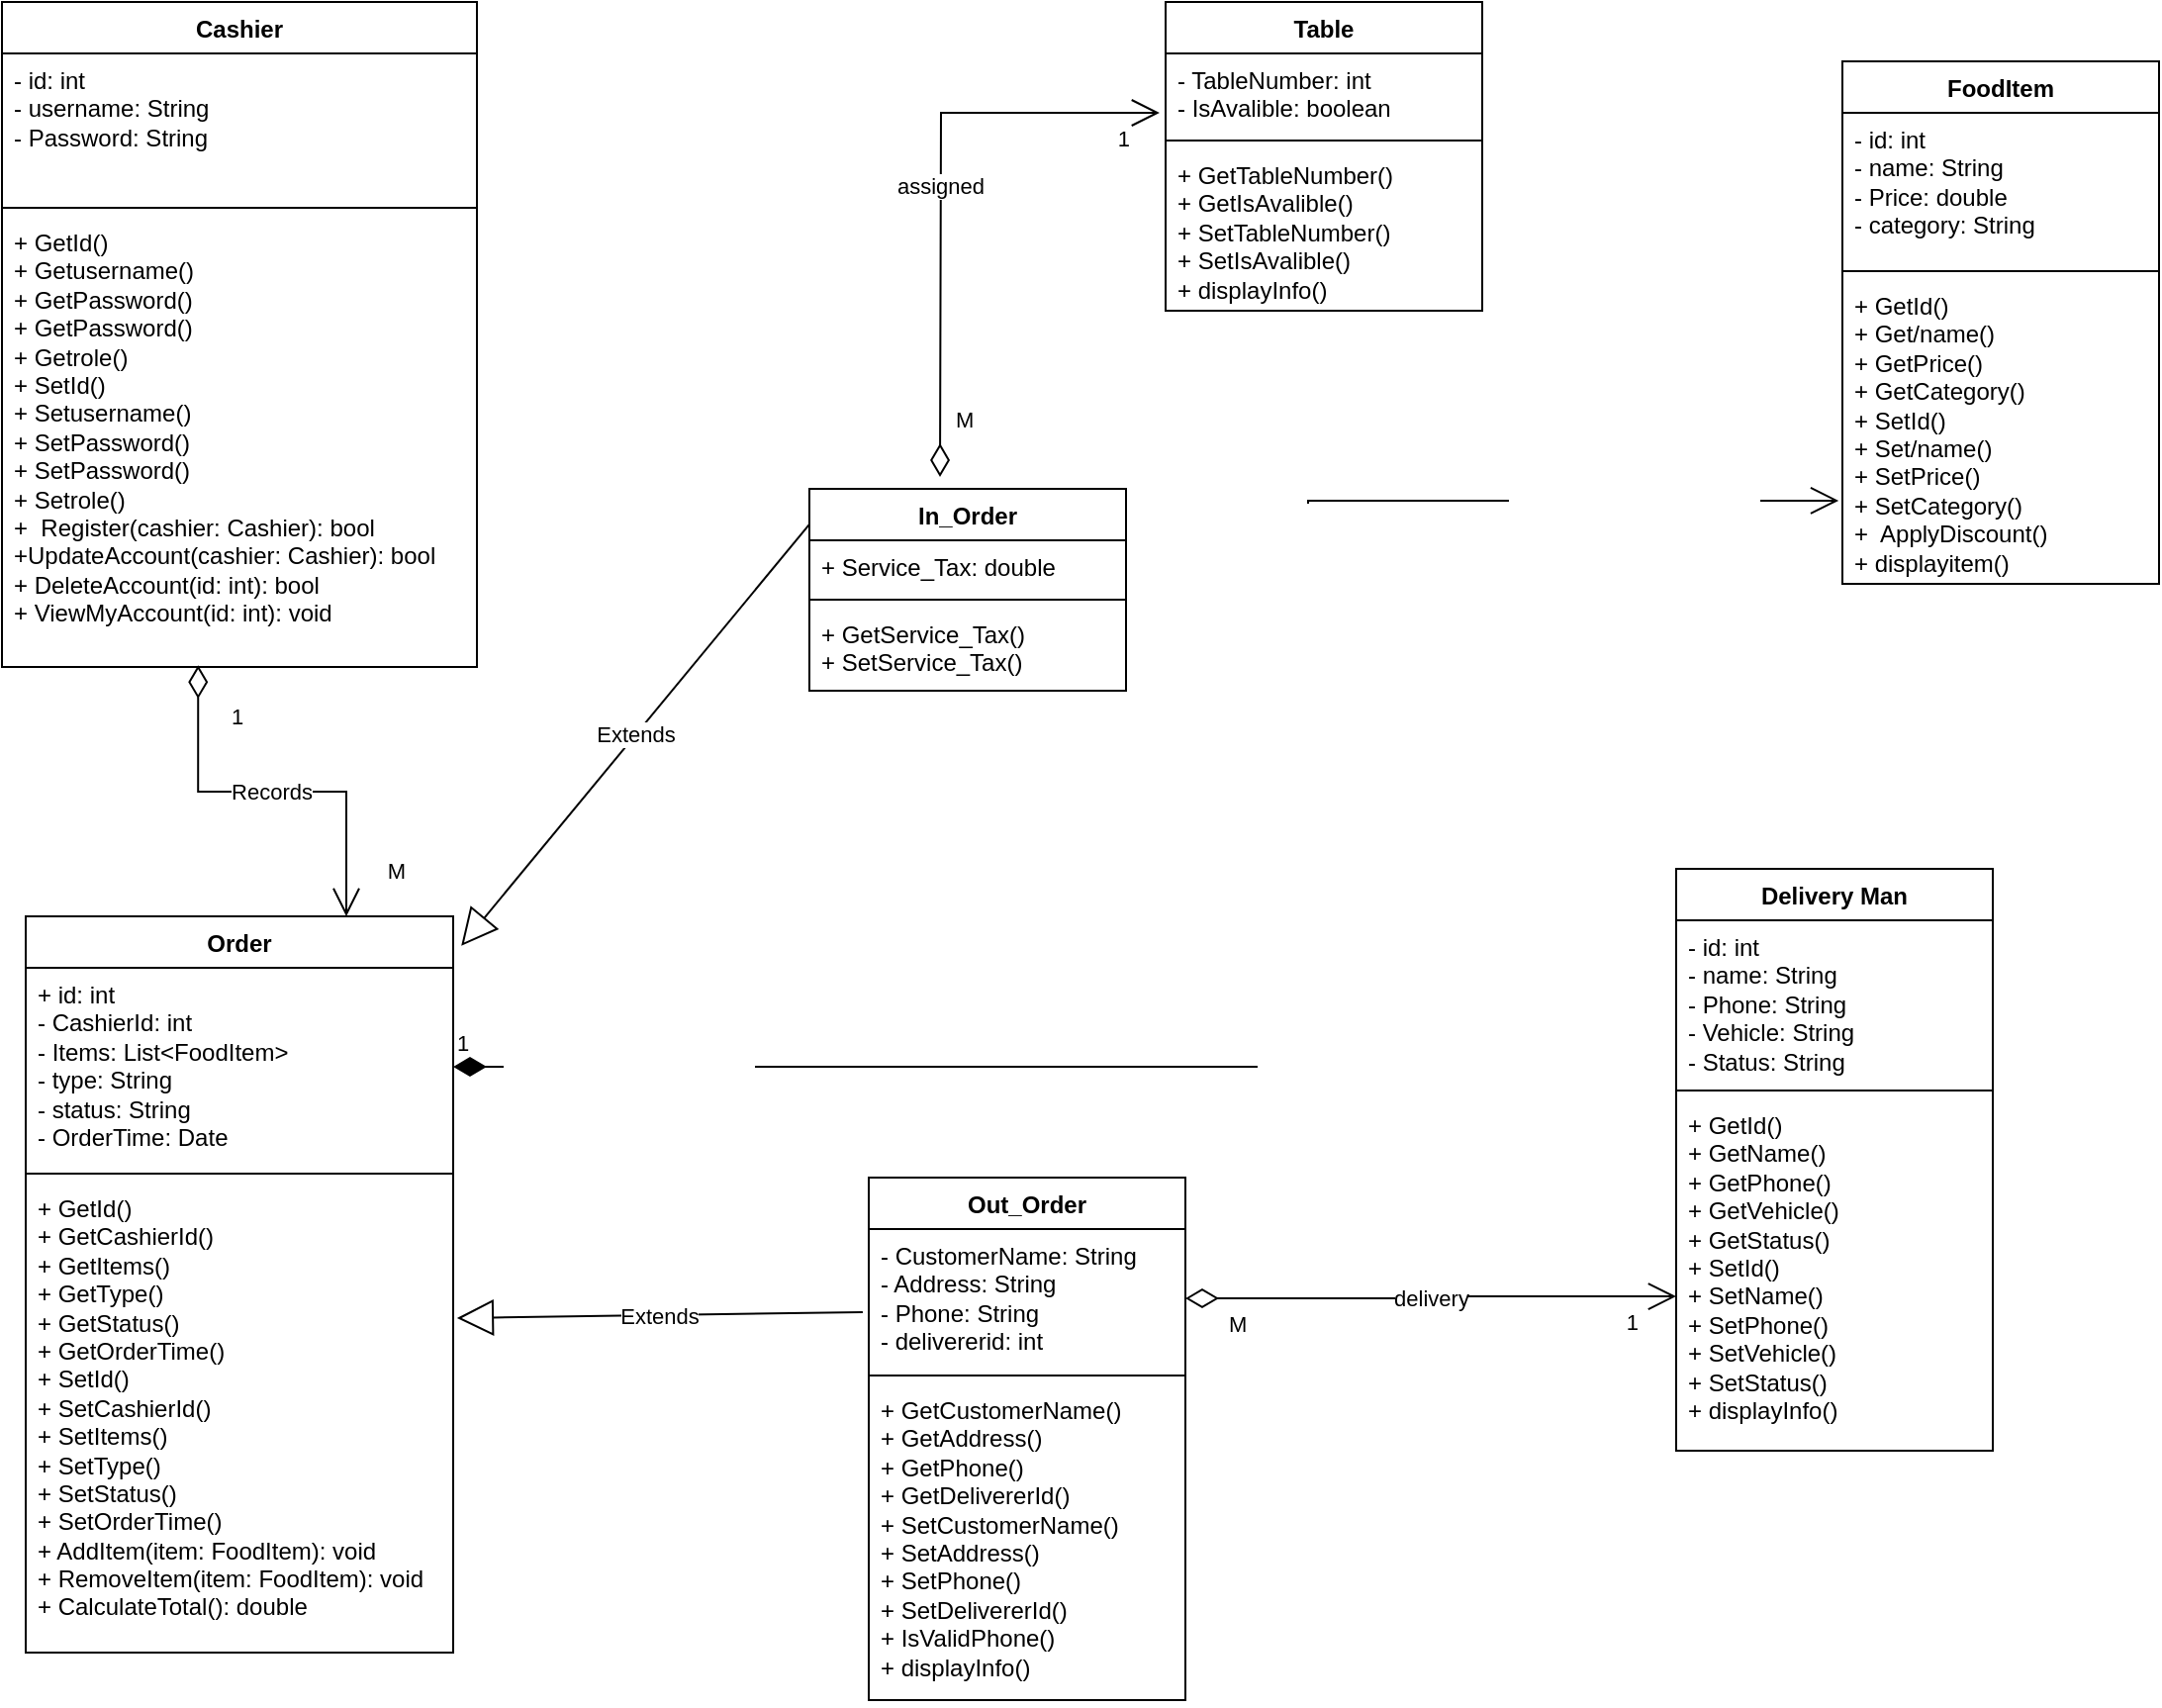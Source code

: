 <mxfile version="22.1.2" type="device">
  <diagram name="Page-1" id="M6A814TzNZhb9Hvma9BZ">
    <mxGraphModel dx="2618" dy="2593" grid="1" gridSize="6" guides="1" tooltips="1" connect="1" arrows="1" fold="1" page="1" pageScale="1" pageWidth="1200" pageHeight="1920" math="0" shadow="0">
      <root>
        <mxCell id="0" />
        <mxCell id="1" parent="0" />
        <mxCell id="RyPP2ot8q_JItX_U_d-H-1" value="Cashier" style="swimlane;fontStyle=1;align=center;verticalAlign=top;childLayout=stackLayout;horizontal=1;startSize=26;horizontalStack=0;resizeParent=1;resizeParentMax=0;resizeLast=0;collapsible=1;marginBottom=0;whiteSpace=wrap;html=1;" parent="1" vertex="1">
          <mxGeometry x="-180" y="-1896" width="240" height="336" as="geometry" />
        </mxCell>
        <mxCell id="RyPP2ot8q_JItX_U_d-H-2" value="- id: int&lt;div&gt;- username: String&lt;/div&gt;&lt;div&gt;- Password: String&lt;/div&gt;" style="text;strokeColor=none;fillColor=none;align=left;verticalAlign=top;spacingLeft=4;spacingRight=4;overflow=hidden;rotatable=0;points=[[0,0.5],[1,0.5]];portConstraint=eastwest;whiteSpace=wrap;html=1;" parent="RyPP2ot8q_JItX_U_d-H-1" vertex="1">
          <mxGeometry y="26" width="240" height="74" as="geometry" />
        </mxCell>
        <mxCell id="RyPP2ot8q_JItX_U_d-H-3" value="" style="line;strokeWidth=1;fillColor=none;align=left;verticalAlign=middle;spacingTop=-1;spacingLeft=3;spacingRight=3;rotatable=0;labelPosition=right;points=[];portConstraint=eastwest;strokeColor=inherit;" parent="RyPP2ot8q_JItX_U_d-H-1" vertex="1">
          <mxGeometry y="100" width="240" height="8" as="geometry" />
        </mxCell>
        <mxCell id="RyPP2ot8q_JItX_U_d-H-4" value="+ GetId()&lt;div&gt;+ Getusername()&lt;/div&gt;&lt;div&gt;+ GetPassword()&lt;/div&gt;&lt;div&gt;+ GetPassword()&lt;/div&gt;&lt;div&gt;+ Getrole()&lt;/div&gt;&lt;div&gt;+&lt;span style=&quot;background-color: transparent; color: light-dark(rgb(0, 0, 0), rgb(255, 255, 255));&quot;&gt;&amp;nbsp;SetId()&lt;/span&gt;&lt;/div&gt;&lt;div&gt;+ Setusername()&lt;/div&gt;&lt;div&gt;+ SetPassword()&lt;/div&gt;&lt;div&gt;+ SetPassword()&lt;/div&gt;&lt;div&gt;+ Setrole()&lt;/div&gt;&lt;div&gt;+&amp;nbsp; Register(cashier: Cashier): bool&lt;/div&gt;&lt;div&gt;+UpdateAccount(cashier: Cashier): bool&lt;/div&gt;&lt;div&gt;+ DeleteAccount(id: int): bool&lt;/div&gt;&lt;div&gt;+ ViewMyAccount(id: int): void&lt;/div&gt;" style="text;strokeColor=none;fillColor=none;align=left;verticalAlign=top;spacingLeft=4;spacingRight=4;overflow=hidden;rotatable=0;points=[[0,0.5],[1,0.5]];portConstraint=eastwest;whiteSpace=wrap;html=1;" parent="RyPP2ot8q_JItX_U_d-H-1" vertex="1">
          <mxGeometry y="108" width="240" height="228" as="geometry" />
        </mxCell>
        <mxCell id="RyPP2ot8q_JItX_U_d-H-13" value="In_Order" style="swimlane;fontStyle=1;align=center;verticalAlign=top;childLayout=stackLayout;horizontal=1;startSize=26;horizontalStack=0;resizeParent=1;resizeParentMax=0;resizeLast=0;collapsible=1;marginBottom=0;whiteSpace=wrap;html=1;" parent="1" vertex="1">
          <mxGeometry x="228" y="-1650" width="160" height="102" as="geometry" />
        </mxCell>
        <mxCell id="RyPP2ot8q_JItX_U_d-H-14" value="+ Service_Tax: double" style="text;strokeColor=none;fillColor=none;align=left;verticalAlign=top;spacingLeft=4;spacingRight=4;overflow=hidden;rotatable=0;points=[[0,0.5],[1,0.5]];portConstraint=eastwest;whiteSpace=wrap;html=1;" parent="RyPP2ot8q_JItX_U_d-H-13" vertex="1">
          <mxGeometry y="26" width="160" height="26" as="geometry" />
        </mxCell>
        <mxCell id="RyPP2ot8q_JItX_U_d-H-15" value="" style="line;strokeWidth=1;fillColor=none;align=left;verticalAlign=middle;spacingTop=-1;spacingLeft=3;spacingRight=3;rotatable=0;labelPosition=right;points=[];portConstraint=eastwest;strokeColor=inherit;" parent="RyPP2ot8q_JItX_U_d-H-13" vertex="1">
          <mxGeometry y="52" width="160" height="8" as="geometry" />
        </mxCell>
        <mxCell id="RyPP2ot8q_JItX_U_d-H-16" value="+ GetService_Tax()&lt;div&gt;+ SetService_Tax()&lt;/div&gt;" style="text;strokeColor=none;fillColor=none;align=left;verticalAlign=top;spacingLeft=4;spacingRight=4;overflow=hidden;rotatable=0;points=[[0,0.5],[1,0.5]];portConstraint=eastwest;whiteSpace=wrap;html=1;" parent="RyPP2ot8q_JItX_U_d-H-13" vertex="1">
          <mxGeometry y="60" width="160" height="42" as="geometry" />
        </mxCell>
        <mxCell id="RyPP2ot8q_JItX_U_d-H-17" value="Table" style="swimlane;fontStyle=1;align=center;verticalAlign=top;childLayout=stackLayout;horizontal=1;startSize=26;horizontalStack=0;resizeParent=1;resizeParentMax=0;resizeLast=0;collapsible=1;marginBottom=0;whiteSpace=wrap;html=1;" parent="1" vertex="1">
          <mxGeometry x="408" y="-1896" width="160" height="156" as="geometry" />
        </mxCell>
        <mxCell id="RyPP2ot8q_JItX_U_d-H-18" value="- TableNumber: int&lt;div&gt;- IsAvalible: boolean&lt;/div&gt;" style="text;strokeColor=none;fillColor=none;align=left;verticalAlign=top;spacingLeft=4;spacingRight=4;overflow=hidden;rotatable=0;points=[[0,0.5],[1,0.5]];portConstraint=eastwest;whiteSpace=wrap;html=1;" parent="RyPP2ot8q_JItX_U_d-H-17" vertex="1">
          <mxGeometry y="26" width="160" height="40" as="geometry" />
        </mxCell>
        <mxCell id="RyPP2ot8q_JItX_U_d-H-19" value="" style="line;strokeWidth=1;fillColor=none;align=left;verticalAlign=middle;spacingTop=-1;spacingLeft=3;spacingRight=3;rotatable=0;labelPosition=right;points=[];portConstraint=eastwest;strokeColor=inherit;" parent="RyPP2ot8q_JItX_U_d-H-17" vertex="1">
          <mxGeometry y="66" width="160" height="8" as="geometry" />
        </mxCell>
        <mxCell id="RyPP2ot8q_JItX_U_d-H-20" value="+ GetTableNumber()&lt;div&gt;+ GetIsAvalible()&lt;/div&gt;&lt;div&gt;+ SetTableNumber()&lt;div&gt;+ SetIsAvalible()&lt;/div&gt;&lt;/div&gt;&lt;div&gt;+ displayInfo()&lt;/div&gt;" style="text;strokeColor=none;fillColor=none;align=left;verticalAlign=top;spacingLeft=4;spacingRight=4;overflow=hidden;rotatable=0;points=[[0,0.5],[1,0.5]];portConstraint=eastwest;whiteSpace=wrap;html=1;" parent="RyPP2ot8q_JItX_U_d-H-17" vertex="1">
          <mxGeometry y="74" width="160" height="82" as="geometry" />
        </mxCell>
        <mxCell id="RyPP2ot8q_JItX_U_d-H-21" value="FoodItem" style="swimlane;fontStyle=1;align=center;verticalAlign=top;childLayout=stackLayout;horizontal=1;startSize=26;horizontalStack=0;resizeParent=1;resizeParentMax=0;resizeLast=0;collapsible=1;marginBottom=0;whiteSpace=wrap;html=1;" parent="1" vertex="1">
          <mxGeometry x="750" y="-1866" width="160" height="264" as="geometry" />
        </mxCell>
        <mxCell id="RyPP2ot8q_JItX_U_d-H-22" value="- id: int&lt;div&gt;- name: String&lt;/div&gt;&lt;div&gt;- Price: double&lt;/div&gt;&lt;div&gt;- category: String&lt;/div&gt;&lt;div&gt;&lt;br&gt;&lt;/div&gt;" style="text;strokeColor=none;fillColor=none;align=left;verticalAlign=top;spacingLeft=4;spacingRight=4;overflow=hidden;rotatable=0;points=[[0,0.5],[1,0.5]];portConstraint=eastwest;whiteSpace=wrap;html=1;" parent="RyPP2ot8q_JItX_U_d-H-21" vertex="1">
          <mxGeometry y="26" width="160" height="76" as="geometry" />
        </mxCell>
        <mxCell id="RyPP2ot8q_JItX_U_d-H-23" value="" style="line;strokeWidth=1;fillColor=none;align=left;verticalAlign=middle;spacingTop=-1;spacingLeft=3;spacingRight=3;rotatable=0;labelPosition=right;points=[];portConstraint=eastwest;strokeColor=inherit;" parent="RyPP2ot8q_JItX_U_d-H-21" vertex="1">
          <mxGeometry y="102" width="160" height="8" as="geometry" />
        </mxCell>
        <mxCell id="RyPP2ot8q_JItX_U_d-H-24" value="+ GetId()&lt;div&gt;+ Get/name()&lt;/div&gt;&lt;div&gt;+ GetPrice()&lt;/div&gt;&lt;div&gt;+ GetCategory()&lt;/div&gt;&lt;div&gt;+ SetId()&lt;div&gt;+ Set/name()&lt;/div&gt;&lt;div&gt;+ SetPrice()&lt;/div&gt;&lt;div&gt;+ SetCategory()&lt;/div&gt;&lt;/div&gt;&lt;div&gt;+&amp;nbsp; ApplyDiscount()&lt;/div&gt;&lt;div&gt;+ displayitem()&lt;/div&gt;" style="text;strokeColor=none;fillColor=none;align=left;verticalAlign=top;spacingLeft=4;spacingRight=4;overflow=hidden;rotatable=0;points=[[0,0.5],[1,0.5]];portConstraint=eastwest;whiteSpace=wrap;html=1;" parent="RyPP2ot8q_JItX_U_d-H-21" vertex="1">
          <mxGeometry y="110" width="160" height="154" as="geometry" />
        </mxCell>
        <mxCell id="RyPP2ot8q_JItX_U_d-H-25" value="Order" style="swimlane;fontStyle=1;align=center;verticalAlign=top;childLayout=stackLayout;horizontal=1;startSize=26;horizontalStack=0;resizeParent=1;resizeParentMax=0;resizeLast=0;collapsible=1;marginBottom=0;whiteSpace=wrap;html=1;" parent="1" vertex="1">
          <mxGeometry x="-168" y="-1434" width="216" height="372" as="geometry" />
        </mxCell>
        <mxCell id="RyPP2ot8q_JItX_U_d-H-26" value="+ id: int&lt;div&gt;- CashierId: int&lt;/div&gt;&lt;div&gt;- Items: List&amp;lt;FoodItem&amp;gt;&lt;/div&gt;&lt;div&gt;- type: String&lt;/div&gt;&lt;div&gt;- status: String&lt;/div&gt;&lt;div&gt;- OrderTime: Date&lt;/div&gt;" style="text;strokeColor=none;fillColor=none;align=left;verticalAlign=top;spacingLeft=4;spacingRight=4;overflow=hidden;rotatable=0;points=[[0,0.5],[1,0.5]];portConstraint=eastwest;whiteSpace=wrap;html=1;" parent="RyPP2ot8q_JItX_U_d-H-25" vertex="1">
          <mxGeometry y="26" width="216" height="100" as="geometry" />
        </mxCell>
        <mxCell id="RyPP2ot8q_JItX_U_d-H-27" value="" style="line;strokeWidth=1;fillColor=none;align=left;verticalAlign=middle;spacingTop=-1;spacingLeft=3;spacingRight=3;rotatable=0;labelPosition=right;points=[];portConstraint=eastwest;strokeColor=inherit;" parent="RyPP2ot8q_JItX_U_d-H-25" vertex="1">
          <mxGeometry y="126" width="216" height="8" as="geometry" />
        </mxCell>
        <mxCell id="RyPP2ot8q_JItX_U_d-H-28" value="+ GetId()&lt;div&gt;+ GetCashierId()&lt;/div&gt;&lt;div&gt;+ GetItems()&lt;/div&gt;&lt;div&gt;+ GetType()&lt;/div&gt;&lt;div&gt;+ GetStatus()&lt;/div&gt;&lt;div&gt;+ GetOrderTime()&lt;/div&gt;&lt;div&gt;+ SetId()&lt;div&gt;+ SetCashierId()&lt;/div&gt;&lt;div&gt;+ SetItems()&lt;/div&gt;&lt;div&gt;+ SetType()&lt;/div&gt;&lt;div&gt;+ SetStatus()&lt;/div&gt;&lt;div&gt;+ SetOrderTime()&lt;/div&gt;&lt;/div&gt;&lt;div&gt;+ AddItem(item: FoodItem): void&lt;/div&gt;&lt;div&gt;+ RemoveItem(item: FoodItem): void&lt;/div&gt;&lt;div&gt;+ CalculateTotal(): double&lt;/div&gt;" style="text;strokeColor=none;fillColor=none;align=left;verticalAlign=top;spacingLeft=4;spacingRight=4;overflow=hidden;rotatable=0;points=[[0,0.5],[1,0.5]];portConstraint=eastwest;whiteSpace=wrap;html=1;" parent="RyPP2ot8q_JItX_U_d-H-25" vertex="1">
          <mxGeometry y="134" width="216" height="238" as="geometry" />
        </mxCell>
        <mxCell id="RyPP2ot8q_JItX_U_d-H-29" value="Out_Order" style="swimlane;fontStyle=1;align=center;verticalAlign=top;childLayout=stackLayout;horizontal=1;startSize=26;horizontalStack=0;resizeParent=1;resizeParentMax=0;resizeLast=0;collapsible=1;marginBottom=0;whiteSpace=wrap;html=1;" parent="1" vertex="1">
          <mxGeometry x="258" y="-1302" width="160" height="264" as="geometry" />
        </mxCell>
        <mxCell id="RyPP2ot8q_JItX_U_d-H-30" value="- CustomerName: String&lt;div&gt;- Address: String&lt;/div&gt;&lt;div&gt;- Phone: String&lt;/div&gt;&lt;div&gt;- delivererid: int&lt;/div&gt;" style="text;strokeColor=none;fillColor=none;align=left;verticalAlign=top;spacingLeft=4;spacingRight=4;overflow=hidden;rotatable=0;points=[[0,0.5],[1,0.5]];portConstraint=eastwest;whiteSpace=wrap;html=1;" parent="RyPP2ot8q_JItX_U_d-H-29" vertex="1">
          <mxGeometry y="26" width="160" height="70" as="geometry" />
        </mxCell>
        <mxCell id="RyPP2ot8q_JItX_U_d-H-31" value="" style="line;strokeWidth=1;fillColor=none;align=left;verticalAlign=middle;spacingTop=-1;spacingLeft=3;spacingRight=3;rotatable=0;labelPosition=right;points=[];portConstraint=eastwest;strokeColor=inherit;" parent="RyPP2ot8q_JItX_U_d-H-29" vertex="1">
          <mxGeometry y="96" width="160" height="8" as="geometry" />
        </mxCell>
        <mxCell id="RyPP2ot8q_JItX_U_d-H-32" value="&lt;div&gt;+ GetCustomerName()&lt;/div&gt;&lt;div&gt;+ GetAddress()&lt;/div&gt;&lt;div&gt;+ GetPhone()&lt;/div&gt;&lt;div&gt;+ GetDelivererId()&lt;/div&gt;&lt;div&gt;&lt;div&gt;+ SetCustomerName()&lt;/div&gt;&lt;div&gt;+ SetAddress()&lt;/div&gt;&lt;div&gt;+ SetPhone()&lt;/div&gt;&lt;div&gt;+ SetDelivererId()&lt;/div&gt;&lt;/div&gt;&lt;div&gt;+ IsValidPhone()&lt;/div&gt;&lt;div&gt;+ displayInfo()&lt;/div&gt;" style="text;strokeColor=none;fillColor=none;align=left;verticalAlign=top;spacingLeft=4;spacingRight=4;overflow=hidden;rotatable=0;points=[[0,0.5],[1,0.5]];portConstraint=eastwest;whiteSpace=wrap;html=1;" parent="RyPP2ot8q_JItX_U_d-H-29" vertex="1">
          <mxGeometry y="104" width="160" height="160" as="geometry" />
        </mxCell>
        <mxCell id="RyPP2ot8q_JItX_U_d-H-33" value="Delivery Man" style="swimlane;fontStyle=1;align=center;verticalAlign=top;childLayout=stackLayout;horizontal=1;startSize=26;horizontalStack=0;resizeParent=1;resizeParentMax=0;resizeLast=0;collapsible=1;marginBottom=0;whiteSpace=wrap;html=1;" parent="1" vertex="1">
          <mxGeometry x="666" y="-1458" width="160" height="294" as="geometry" />
        </mxCell>
        <mxCell id="RyPP2ot8q_JItX_U_d-H-34" value="- id: int&lt;div&gt;- name: String&lt;/div&gt;&lt;div&gt;- Phone: String&lt;/div&gt;&lt;div&gt;- Vehicle: String&lt;/div&gt;&lt;div&gt;- Status: String&lt;/div&gt;&lt;div&gt;&lt;br&gt;&lt;/div&gt;&lt;div&gt;&lt;br&gt;&lt;/div&gt;" style="text;strokeColor=none;fillColor=none;align=left;verticalAlign=top;spacingLeft=4;spacingRight=4;overflow=hidden;rotatable=0;points=[[0,0.5],[1,0.5]];portConstraint=eastwest;whiteSpace=wrap;html=1;" parent="RyPP2ot8q_JItX_U_d-H-33" vertex="1">
          <mxGeometry y="26" width="160" height="82" as="geometry" />
        </mxCell>
        <mxCell id="RyPP2ot8q_JItX_U_d-H-35" value="" style="line;strokeWidth=1;fillColor=none;align=left;verticalAlign=middle;spacingTop=-1;spacingLeft=3;spacingRight=3;rotatable=0;labelPosition=right;points=[];portConstraint=eastwest;strokeColor=inherit;" parent="RyPP2ot8q_JItX_U_d-H-33" vertex="1">
          <mxGeometry y="108" width="160" height="8" as="geometry" />
        </mxCell>
        <mxCell id="RyPP2ot8q_JItX_U_d-H-36" value="+ GetId()&lt;div&gt;+ GetName()&lt;/div&gt;&lt;div&gt;+ GetPhone()&lt;/div&gt;&lt;div&gt;+ GetVehicle()&lt;/div&gt;&lt;div&gt;+ GetStatus()&lt;/div&gt;&lt;div&gt;+&lt;span style=&quot;background-color: transparent; color: light-dark(rgb(0, 0, 0), rgb(255, 255, 255));&quot;&gt;&amp;nbsp;SetId()&lt;/span&gt;&lt;/div&gt;&lt;div&gt;+ SetName()&lt;/div&gt;&lt;div&gt;+ SetPhone()&lt;/div&gt;&lt;div&gt;+ SetVehicle()&lt;/div&gt;&lt;div&gt;+ SetStatus()&lt;/div&gt;&lt;div&gt;+ displayInfo()&lt;/div&gt;" style="text;strokeColor=none;fillColor=none;align=left;verticalAlign=top;spacingLeft=4;spacingRight=4;overflow=hidden;rotatable=0;points=[[0,0.5],[1,0.5]];portConstraint=eastwest;whiteSpace=wrap;html=1;" parent="RyPP2ot8q_JItX_U_d-H-33" vertex="1">
          <mxGeometry y="116" width="160" height="178" as="geometry" />
        </mxCell>
        <mxCell id="RyPP2ot8q_JItX_U_d-H-37" value="Records" style="endArrow=open;html=1;endSize=12;startArrow=diamondThin;startSize=14;startFill=0;edgeStyle=orthogonalEdgeStyle;rounded=0;exitX=0.413;exitY=0.996;exitDx=0;exitDy=0;exitPerimeter=0;entryX=0.75;entryY=0;entryDx=0;entryDy=0;" parent="1" source="RyPP2ot8q_JItX_U_d-H-4" target="RyPP2ot8q_JItX_U_d-H-25" edge="1">
          <mxGeometry relative="1" as="geometry">
            <mxPoint x="324" y="-1374" as="sourcePoint" />
            <mxPoint x="484" y="-1374" as="targetPoint" />
          </mxGeometry>
        </mxCell>
        <mxCell id="RyPP2ot8q_JItX_U_d-H-38" value="1" style="edgeLabel;resizable=0;html=1;align=left;verticalAlign=top;" parent="RyPP2ot8q_JItX_U_d-H-37" connectable="0" vertex="1">
          <mxGeometry x="-1" relative="1" as="geometry">
            <mxPoint x="15" y="13" as="offset" />
          </mxGeometry>
        </mxCell>
        <mxCell id="RyPP2ot8q_JItX_U_d-H-39" value="M" style="edgeLabel;resizable=0;html=1;align=right;verticalAlign=top;" parent="RyPP2ot8q_JItX_U_d-H-37" connectable="0" vertex="1">
          <mxGeometry x="1" relative="1" as="geometry">
            <mxPoint x="30" y="-36" as="offset" />
          </mxGeometry>
        </mxCell>
        <mxCell id="RyPP2ot8q_JItX_U_d-H-40" value="Extends" style="endArrow=block;endSize=16;endFill=0;html=1;rounded=0;entryX=1.019;entryY=0.04;entryDx=0;entryDy=0;entryPerimeter=0;exitX=0;exitY=0.176;exitDx=0;exitDy=0;exitPerimeter=0;" parent="1" source="RyPP2ot8q_JItX_U_d-H-13" target="RyPP2ot8q_JItX_U_d-H-25" edge="1">
          <mxGeometry width="160" relative="1" as="geometry">
            <mxPoint x="324" y="-1374" as="sourcePoint" />
            <mxPoint x="484" y="-1374" as="targetPoint" />
          </mxGeometry>
        </mxCell>
        <mxCell id="RyPP2ot8q_JItX_U_d-H-41" value="Extends" style="endArrow=block;endSize=16;endFill=0;html=1;rounded=0;entryX=1.009;entryY=0.29;entryDx=0;entryDy=0;entryPerimeter=0;exitX=-0.019;exitY=0.6;exitDx=0;exitDy=0;exitPerimeter=0;" parent="1" source="RyPP2ot8q_JItX_U_d-H-30" target="RyPP2ot8q_JItX_U_d-H-28" edge="1">
          <mxGeometry width="160" relative="1" as="geometry">
            <mxPoint x="324" y="-1374" as="sourcePoint" />
            <mxPoint x="484" y="-1374" as="targetPoint" />
          </mxGeometry>
        </mxCell>
        <mxCell id="RyPP2ot8q_JItX_U_d-H-42" value="1" style="endArrow=open;html=1;endSize=12;startArrow=diamondThin;startSize=14;startFill=1;edgeStyle=orthogonalEdgeStyle;align=left;verticalAlign=bottom;rounded=0;exitX=1;exitY=0.5;exitDx=0;exitDy=0;entryX=-0.012;entryY=0.727;entryDx=0;entryDy=0;entryPerimeter=0;" parent="1" source="RyPP2ot8q_JItX_U_d-H-26" target="RyPP2ot8q_JItX_U_d-H-24" edge="1">
          <mxGeometry x="-1" y="3" relative="1" as="geometry">
            <mxPoint x="324" y="-1608" as="sourcePoint" />
            <mxPoint x="484" y="-1608" as="targetPoint" />
            <Array as="points">
              <mxPoint x="480" y="-1358" />
              <mxPoint x="480" y="-1644" />
            </Array>
          </mxGeometry>
        </mxCell>
        <mxCell id="RyPP2ot8q_JItX_U_d-H-43" value="delivery" style="endArrow=open;html=1;endSize=12;startArrow=diamondThin;startSize=14;startFill=0;edgeStyle=orthogonalEdgeStyle;rounded=0;exitX=1;exitY=0.5;exitDx=0;exitDy=0;entryX=0;entryY=0.562;entryDx=0;entryDy=0;entryPerimeter=0;" parent="1" source="RyPP2ot8q_JItX_U_d-H-30" target="RyPP2ot8q_JItX_U_d-H-36" edge="1">
          <mxGeometry relative="1" as="geometry">
            <mxPoint x="324" y="-1374" as="sourcePoint" />
            <mxPoint x="484" y="-1374" as="targetPoint" />
          </mxGeometry>
        </mxCell>
        <mxCell id="RyPP2ot8q_JItX_U_d-H-44" value="M" style="edgeLabel;resizable=0;html=1;align=left;verticalAlign=top;" parent="RyPP2ot8q_JItX_U_d-H-43" connectable="0" vertex="1">
          <mxGeometry x="-1" relative="1" as="geometry">
            <mxPoint x="20" as="offset" />
          </mxGeometry>
        </mxCell>
        <mxCell id="RyPP2ot8q_JItX_U_d-H-45" value="1" style="edgeLabel;resizable=0;html=1;align=right;verticalAlign=top;" parent="RyPP2ot8q_JItX_U_d-H-43" connectable="0" vertex="1">
          <mxGeometry x="1" relative="1" as="geometry">
            <mxPoint x="-18" as="offset" />
          </mxGeometry>
        </mxCell>
        <mxCell id="RyPP2ot8q_JItX_U_d-H-46" value="assigned" style="endArrow=open;html=1;endSize=12;startArrow=diamondThin;startSize=14;startFill=0;edgeStyle=orthogonalEdgeStyle;rounded=0;entryX=-0.019;entryY=0.75;entryDx=0;entryDy=0;entryPerimeter=0;" parent="1" target="RyPP2ot8q_JItX_U_d-H-18" edge="1">
          <mxGeometry relative="1" as="geometry">
            <mxPoint x="294" y="-1656" as="sourcePoint" />
            <mxPoint x="340" y="-1878" as="targetPoint" />
          </mxGeometry>
        </mxCell>
        <mxCell id="RyPP2ot8q_JItX_U_d-H-47" value="M" style="edgeLabel;resizable=0;html=1;align=left;verticalAlign=top;" parent="RyPP2ot8q_JItX_U_d-H-46" connectable="0" vertex="1">
          <mxGeometry x="-1" relative="1" as="geometry">
            <mxPoint x="6" y="-42" as="offset" />
          </mxGeometry>
        </mxCell>
        <mxCell id="RyPP2ot8q_JItX_U_d-H-48" value="1" style="edgeLabel;resizable=0;html=1;align=right;verticalAlign=top;" parent="RyPP2ot8q_JItX_U_d-H-46" connectable="0" vertex="1">
          <mxGeometry x="1" relative="1" as="geometry">
            <mxPoint x="-14" as="offset" />
          </mxGeometry>
        </mxCell>
      </root>
    </mxGraphModel>
  </diagram>
</mxfile>
